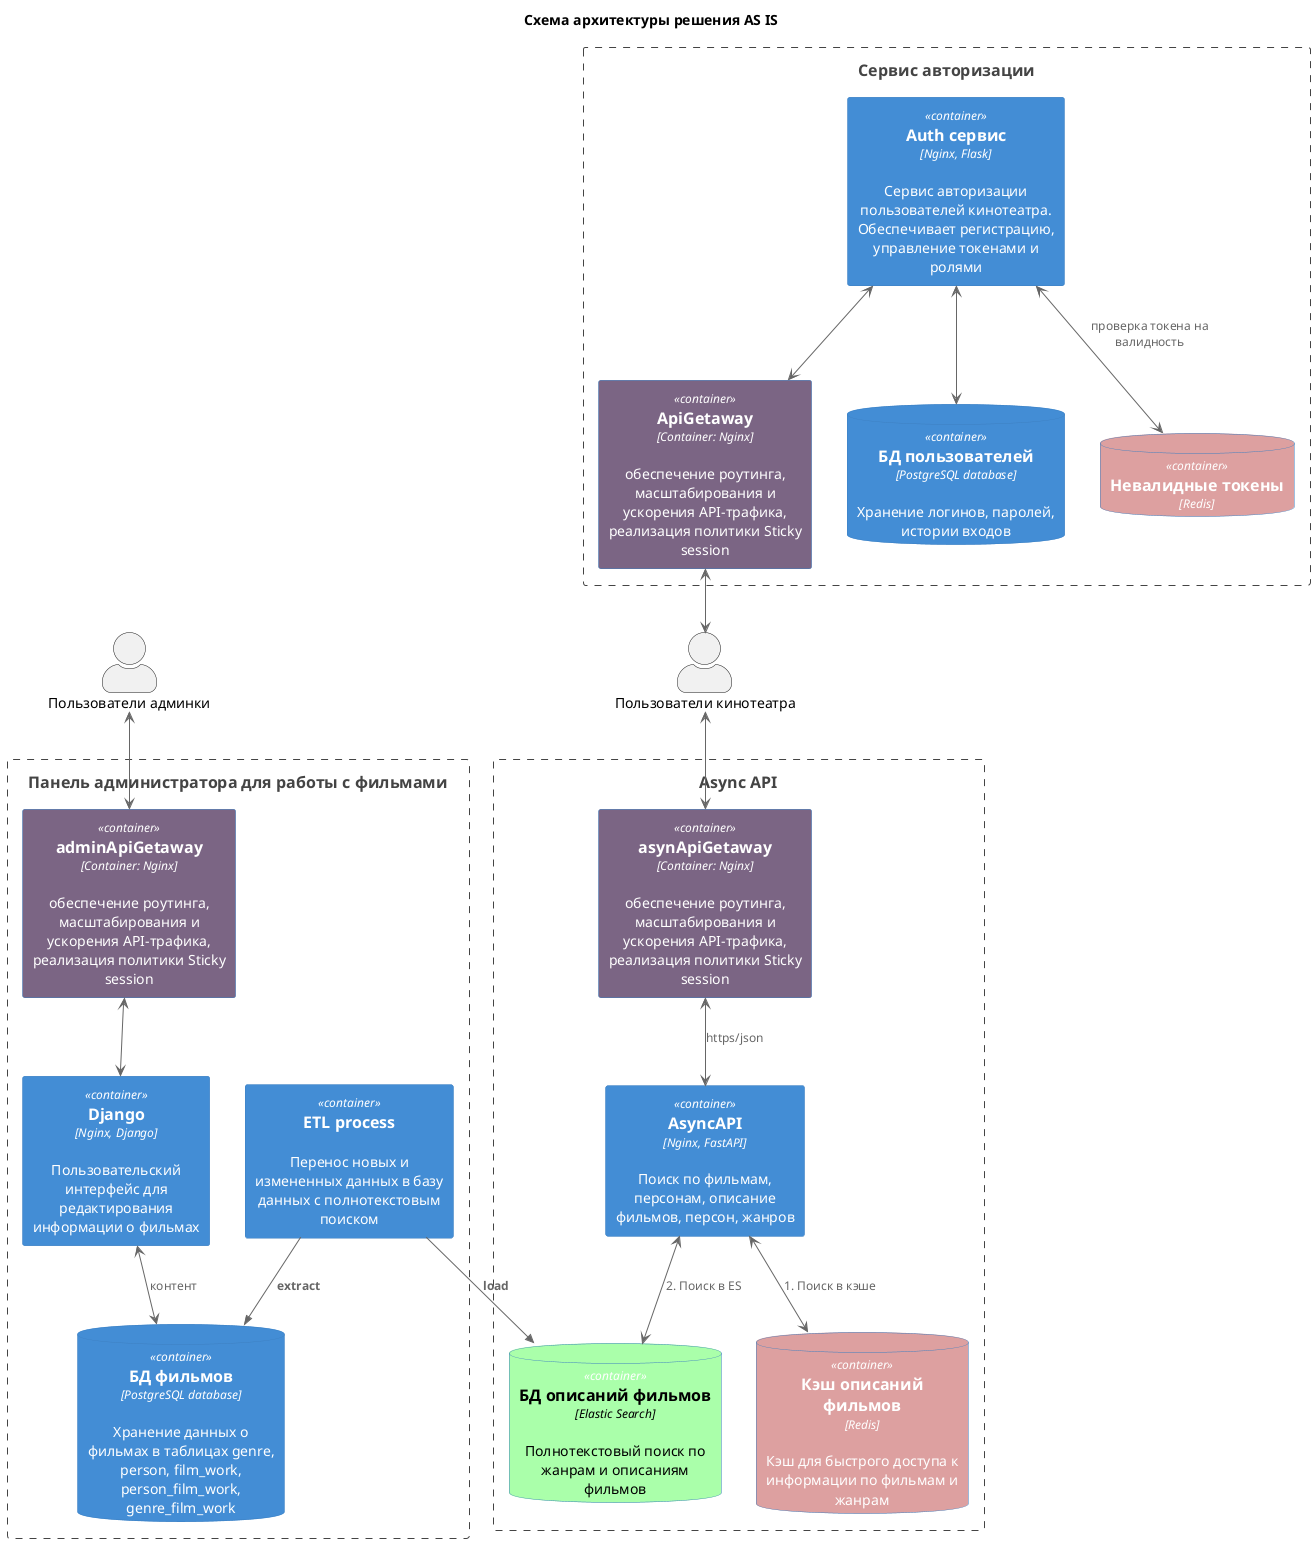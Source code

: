 @startuml
!include <C4/C4_Container>

title Схема архитектуры решения AS IS



Boundary(system_auth, "Сервис авторизации"){
    Container(AuthApiGetaway  #7b6584, "ApiGetaway", "Container: Nginx",  "обеспечение роутинга, масштабирования и ускорения API-трафика, реализация политики Sticky session")
    Container(AuthService, "Auth сервис", "Nginx, Flask", "Сервис авторизации пользователей кинотеатра. Обеспечивает регистрацию, управление токенами и ролями")
    ContainerDb(Users, "БД пользователей", "PostgreSQL database", "Хранение логинов, паролей, истории входов")
    ContainerDb(InvalidTokens #DDA0A0, "Невалидные токены", "Redis", "")
}

Boundary(adminPanel, "Панель администратора для работы с фильмами"){
    Container(adminApiGetaway #7b6584, "adminApiGetaway", "Container: Nginx",  "обеспечение роутинга, масштабирования и ускорения API-трафика, реализация политики Sticky session")
    Container(Django, "Django", "Nginx, Django", "Пользовательский интерфейс для редактирования информации о фильмах")
    ContainerDb(Movies, "БД фильмов", "PostgreSQL database", "Хранение данных о фильмах в таблицах genre, person, film_work, person_film_work, genre_film_work")
    Container(adminETL, "ETL process", '', "Перенос новых и измененных данных в базу данных с полнотекстовым поиском")
}


Boundary(asyncAPI, "Async API"){
    Container(asynApiGetaway #7b6584, "asynApiGetaway", "Container: Nginx",  "обеспечение роутинга, масштабирования и ускорения API-трафика, реализация политики Sticky session")
    Container(FilmService , "AsyncAPI ", "Nginx, FastAPI", "Поиск по фильмам, персонам, описание фильмов, персон, жанров")
    ContainerDb(Redis_movies #DDA0A0, "Кэш описаний фильмов", "Redis", "Кэш для быстрого доступа к информации по фильмам и жанрам")
    ContainerDb(ES_movies #AAFFAA;text:black, "БД описаний фильмов", "Elastic Search", "Полнотекстовый поиск по жанрам и описаниям фильмов")

}

actor "Пользователи админки" as AdminUsers

actor "Пользователи кинотеатра" as AuthorizedCinemaUsers

AuthService <-->  AuthApiGetaway  
AuthApiGetaway  <--> AuthorizedCinemaUsers

AuthService <-down-> InvalidTokens: проверка токена на валидность
AuthService <--> Users: ""

Django <--> Movies: контент

Rel(adminETL, Movies, "extract")
Rel(adminETL, ES_movies, "load")

AdminUsers <-down-> adminApiGetaway 
adminApiGetaway <-down-> Django
AuthorizedCinemaUsers <-down-> asynApiGetaway 
asynApiGetaway <-down->  FilmService : "https/json"

FilmService <--> ES_movies: "2. Поиск в ES"
FilmService <--> Redis_movies: "1. Поиск в кэше"

@enduml